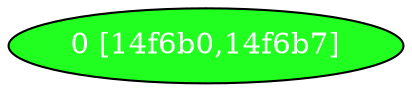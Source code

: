 diGraph libnss3{
	libnss3_0  [style=filled fillcolor="#20FF20" fontcolor="#ffffff" shape=oval label="0 [14f6b0,14f6b7]"]


}